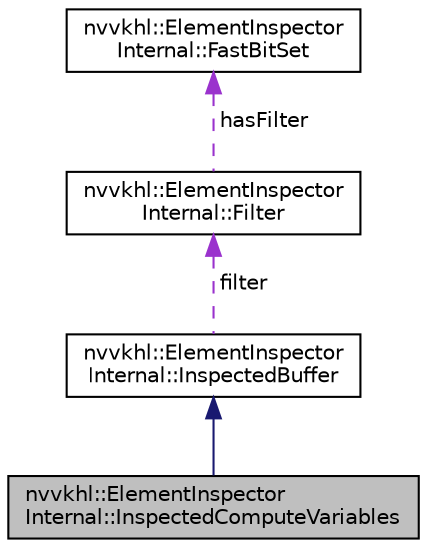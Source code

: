 digraph "nvvkhl::ElementInspectorInternal::InspectedComputeVariables"
{
 // LATEX_PDF_SIZE
  edge [fontname="Helvetica",fontsize="10",labelfontname="Helvetica",labelfontsize="10"];
  node [fontname="Helvetica",fontsize="10",shape=record];
  Node1 [label="nvvkhl::ElementInspector\lInternal::InspectedComputeVariables",height=0.2,width=0.4,color="black", fillcolor="grey75", style="filled", fontcolor="black",tooltip=" "];
  Node2 -> Node1 [dir="back",color="midnightblue",fontsize="10",style="solid",fontname="Helvetica"];
  Node2 [label="nvvkhl::ElementInspector\lInternal::InspectedBuffer",height=0.2,width=0.4,color="black", fillcolor="white", style="filled",URL="$structnvvkhl_1_1_element_inspector_internal_1_1_inspected_buffer.html",tooltip=" "];
  Node3 -> Node2 [dir="back",color="darkorchid3",fontsize="10",style="dashed",label=" filter" ,fontname="Helvetica"];
  Node3 [label="nvvkhl::ElementInspector\lInternal::Filter",height=0.2,width=0.4,color="black", fillcolor="white", style="filled",URL="$structnvvkhl_1_1_element_inspector_internal_1_1_filter.html",tooltip=" "];
  Node4 -> Node3 [dir="back",color="darkorchid3",fontsize="10",style="dashed",label=" hasFilter" ,fontname="Helvetica"];
  Node4 [label="nvvkhl::ElementInspector\lInternal::FastBitSet",height=0.2,width=0.4,color="black", fillcolor="white", style="filled",URL="$structnvvkhl_1_1_element_inspector_internal_1_1_fast_bit_set.html",tooltip=" "];
}
